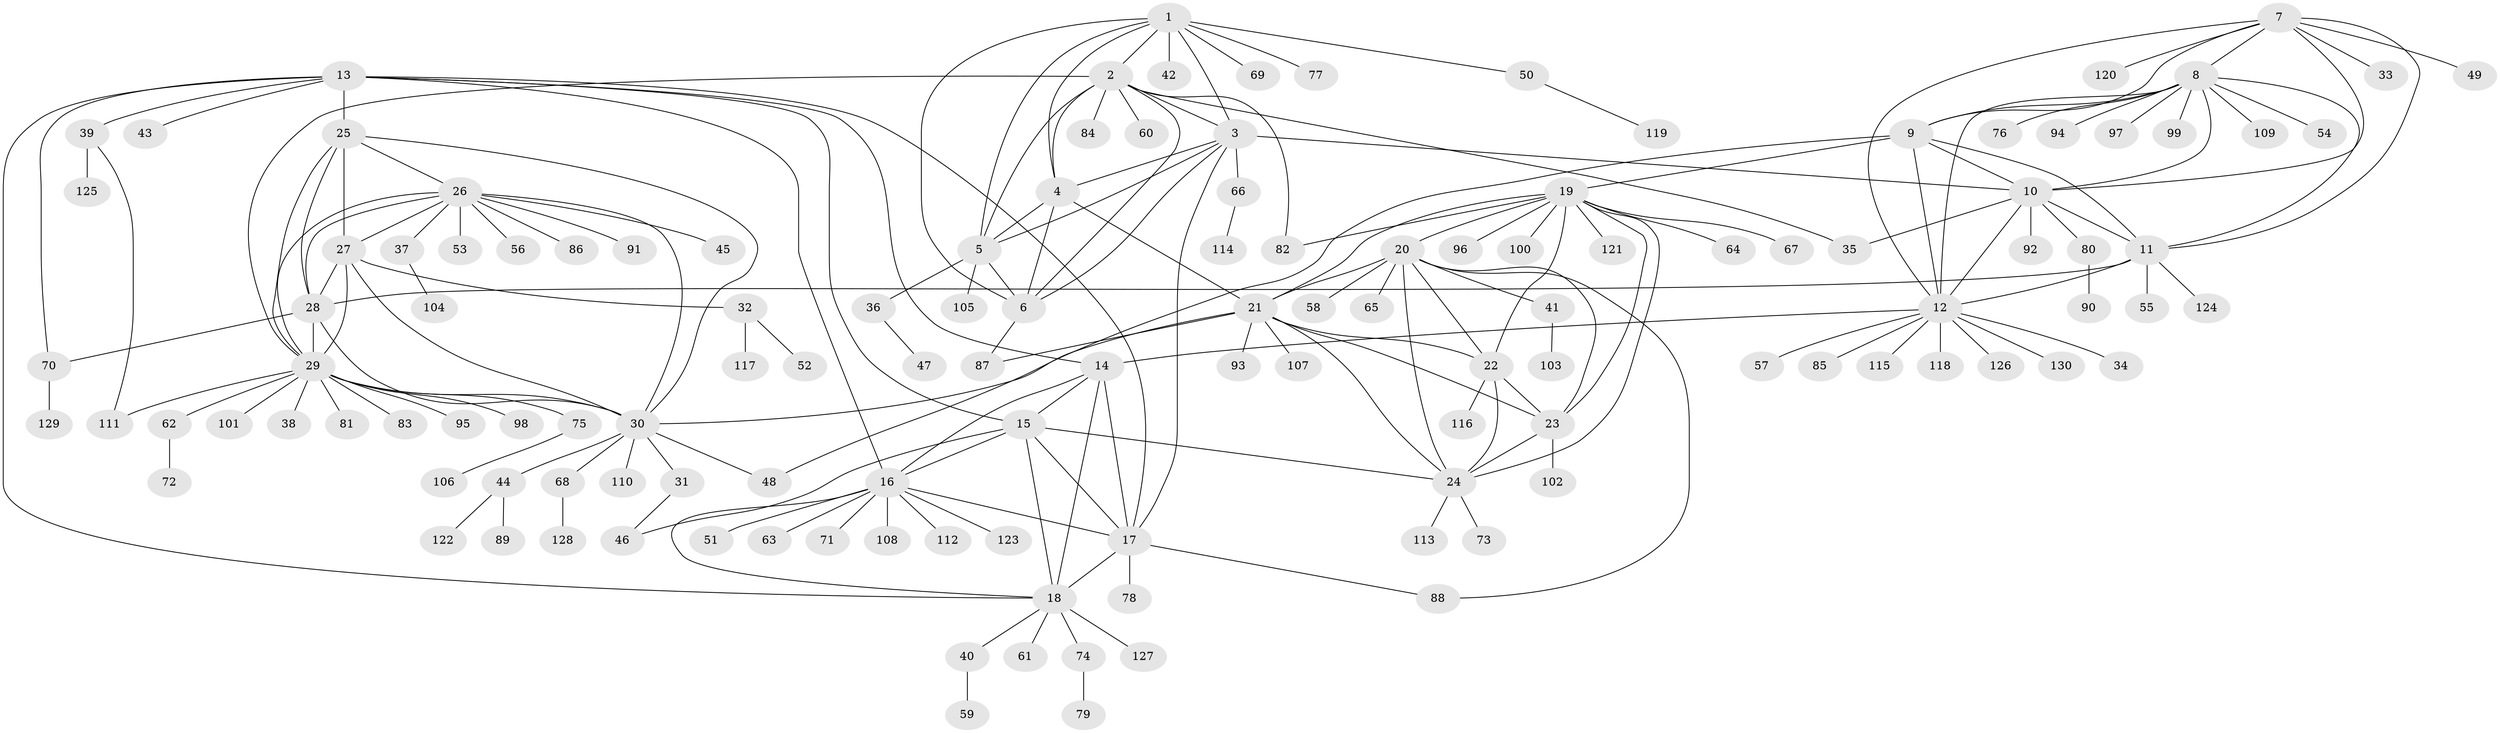 // coarse degree distribution, {1: 0.8461538461538461, 5: 0.019230769230769232, 4: 0.019230769230769232, 3: 0.038461538461538464, 12: 0.019230769230769232, 21: 0.019230769230769232, 13: 0.019230769230769232, 11: 0.019230769230769232}
// Generated by graph-tools (version 1.1) at 2025/58/03/04/25 21:58:16]
// undirected, 130 vertices, 193 edges
graph export_dot {
graph [start="1"]
  node [color=gray90,style=filled];
  1;
  2;
  3;
  4;
  5;
  6;
  7;
  8;
  9;
  10;
  11;
  12;
  13;
  14;
  15;
  16;
  17;
  18;
  19;
  20;
  21;
  22;
  23;
  24;
  25;
  26;
  27;
  28;
  29;
  30;
  31;
  32;
  33;
  34;
  35;
  36;
  37;
  38;
  39;
  40;
  41;
  42;
  43;
  44;
  45;
  46;
  47;
  48;
  49;
  50;
  51;
  52;
  53;
  54;
  55;
  56;
  57;
  58;
  59;
  60;
  61;
  62;
  63;
  64;
  65;
  66;
  67;
  68;
  69;
  70;
  71;
  72;
  73;
  74;
  75;
  76;
  77;
  78;
  79;
  80;
  81;
  82;
  83;
  84;
  85;
  86;
  87;
  88;
  89;
  90;
  91;
  92;
  93;
  94;
  95;
  96;
  97;
  98;
  99;
  100;
  101;
  102;
  103;
  104;
  105;
  106;
  107;
  108;
  109;
  110;
  111;
  112;
  113;
  114;
  115;
  116;
  117;
  118;
  119;
  120;
  121;
  122;
  123;
  124;
  125;
  126;
  127;
  128;
  129;
  130;
  1 -- 2;
  1 -- 3;
  1 -- 4;
  1 -- 5;
  1 -- 6;
  1 -- 42;
  1 -- 50;
  1 -- 69;
  1 -- 77;
  2 -- 3;
  2 -- 4;
  2 -- 5;
  2 -- 6;
  2 -- 29;
  2 -- 35;
  2 -- 60;
  2 -- 82;
  2 -- 84;
  3 -- 4;
  3 -- 5;
  3 -- 6;
  3 -- 10;
  3 -- 17;
  3 -- 66;
  4 -- 5;
  4 -- 6;
  4 -- 21;
  5 -- 6;
  5 -- 36;
  5 -- 105;
  6 -- 87;
  7 -- 8;
  7 -- 9;
  7 -- 10;
  7 -- 11;
  7 -- 12;
  7 -- 33;
  7 -- 49;
  7 -- 120;
  8 -- 9;
  8 -- 10;
  8 -- 11;
  8 -- 12;
  8 -- 54;
  8 -- 76;
  8 -- 94;
  8 -- 97;
  8 -- 99;
  8 -- 109;
  9 -- 10;
  9 -- 11;
  9 -- 12;
  9 -- 19;
  9 -- 48;
  10 -- 11;
  10 -- 12;
  10 -- 35;
  10 -- 80;
  10 -- 92;
  11 -- 12;
  11 -- 28;
  11 -- 55;
  11 -- 124;
  12 -- 14;
  12 -- 34;
  12 -- 57;
  12 -- 85;
  12 -- 115;
  12 -- 118;
  12 -- 126;
  12 -- 130;
  13 -- 14;
  13 -- 15;
  13 -- 16;
  13 -- 17;
  13 -- 18;
  13 -- 25;
  13 -- 39;
  13 -- 43;
  13 -- 70;
  14 -- 15;
  14 -- 16;
  14 -- 17;
  14 -- 18;
  15 -- 16;
  15 -- 17;
  15 -- 18;
  15 -- 24;
  15 -- 46;
  16 -- 17;
  16 -- 18;
  16 -- 51;
  16 -- 63;
  16 -- 71;
  16 -- 108;
  16 -- 112;
  16 -- 123;
  17 -- 18;
  17 -- 78;
  17 -- 88;
  18 -- 40;
  18 -- 61;
  18 -- 74;
  18 -- 127;
  19 -- 20;
  19 -- 21;
  19 -- 22;
  19 -- 23;
  19 -- 24;
  19 -- 64;
  19 -- 67;
  19 -- 82;
  19 -- 96;
  19 -- 100;
  19 -- 121;
  20 -- 21;
  20 -- 22;
  20 -- 23;
  20 -- 24;
  20 -- 41;
  20 -- 58;
  20 -- 65;
  20 -- 88;
  21 -- 22;
  21 -- 23;
  21 -- 24;
  21 -- 30;
  21 -- 87;
  21 -- 93;
  21 -- 107;
  22 -- 23;
  22 -- 24;
  22 -- 116;
  23 -- 24;
  23 -- 102;
  24 -- 73;
  24 -- 113;
  25 -- 26;
  25 -- 27;
  25 -- 28;
  25 -- 29;
  25 -- 30;
  26 -- 27;
  26 -- 28;
  26 -- 29;
  26 -- 30;
  26 -- 37;
  26 -- 45;
  26 -- 53;
  26 -- 56;
  26 -- 86;
  26 -- 91;
  27 -- 28;
  27 -- 29;
  27 -- 30;
  27 -- 32;
  28 -- 29;
  28 -- 30;
  28 -- 70;
  29 -- 30;
  29 -- 38;
  29 -- 62;
  29 -- 75;
  29 -- 81;
  29 -- 83;
  29 -- 95;
  29 -- 98;
  29 -- 101;
  29 -- 111;
  30 -- 31;
  30 -- 44;
  30 -- 48;
  30 -- 68;
  30 -- 110;
  31 -- 46;
  32 -- 52;
  32 -- 117;
  36 -- 47;
  37 -- 104;
  39 -- 111;
  39 -- 125;
  40 -- 59;
  41 -- 103;
  44 -- 89;
  44 -- 122;
  50 -- 119;
  62 -- 72;
  66 -- 114;
  68 -- 128;
  70 -- 129;
  74 -- 79;
  75 -- 106;
  80 -- 90;
}

